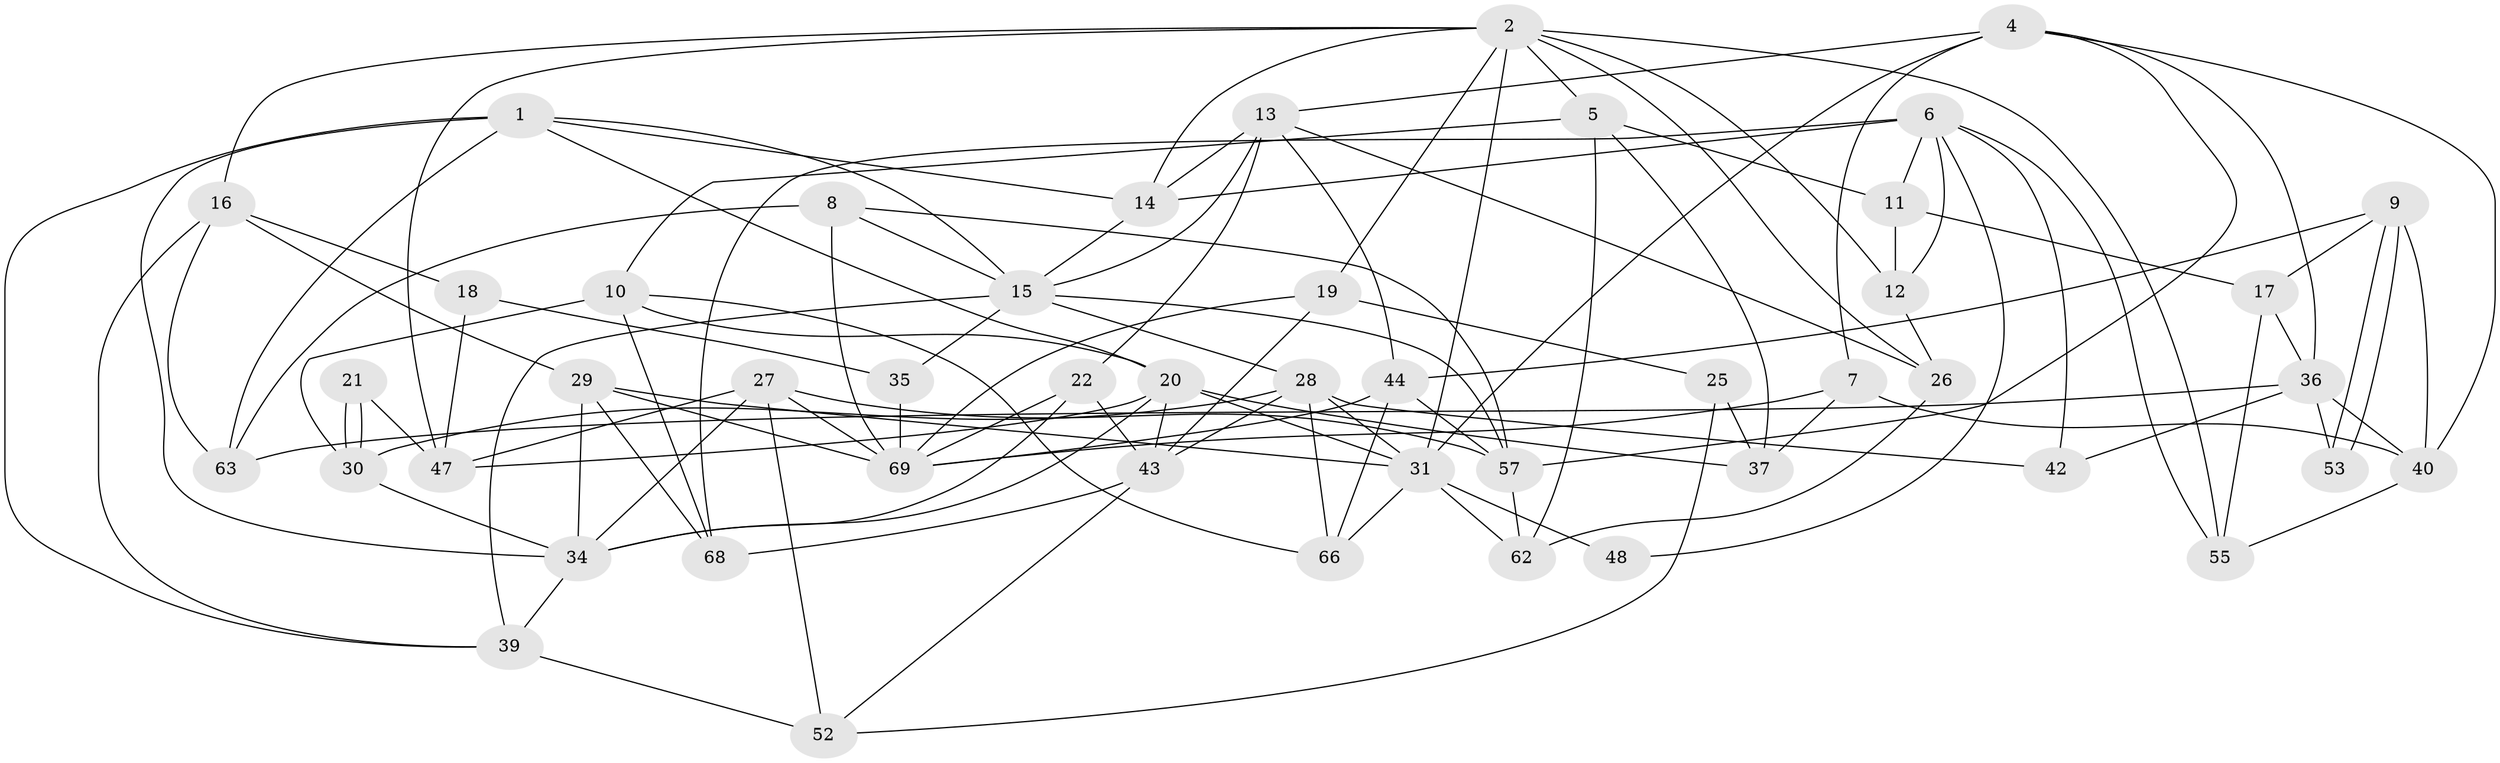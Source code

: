 // Generated by graph-tools (version 1.1) at 2025/23/03/03/25 07:23:59]
// undirected, 48 vertices, 118 edges
graph export_dot {
graph [start="1"]
  node [color=gray90,style=filled];
  1 [super="+54"];
  2 [super="+3"];
  4 [super="+50"];
  5 [super="+51"];
  6 [super="+73"];
  7 [super="+64"];
  8;
  9 [super="+46"];
  10;
  11;
  12 [super="+24"];
  13 [super="+33"];
  14;
  15 [super="+38"];
  16;
  17;
  18 [super="+45"];
  19;
  20 [super="+32"];
  21;
  22 [super="+23"];
  25;
  26 [super="+74"];
  27;
  28 [super="+41"];
  29 [super="+56"];
  30;
  31 [super="+49"];
  34 [super="+65"];
  35;
  36 [super="+58"];
  37;
  39 [super="+67"];
  40 [super="+59"];
  42;
  43 [super="+61"];
  44;
  47 [super="+70"];
  48;
  52;
  53;
  55;
  57 [super="+60"];
  62;
  63 [super="+71"];
  66;
  68;
  69 [super="+72"];
  1 -- 20;
  1 -- 34;
  1 -- 14;
  1 -- 63;
  1 -- 15;
  1 -- 39;
  2 -- 12;
  2 -- 55;
  2 -- 31;
  2 -- 26;
  2 -- 16;
  2 -- 19;
  2 -- 14;
  2 -- 47;
  2 -- 5;
  4 -- 7;
  4 -- 13;
  4 -- 31;
  4 -- 36;
  4 -- 57;
  4 -- 40;
  5 -- 11;
  5 -- 10;
  5 -- 37;
  5 -- 62;
  6 -- 14;
  6 -- 11 [weight=2];
  6 -- 48;
  6 -- 68;
  6 -- 55;
  6 -- 42;
  6 -- 12;
  7 -- 40;
  7 -- 69;
  7 -- 37;
  8 -- 15;
  8 -- 63;
  8 -- 69;
  8 -- 57;
  9 -- 53;
  9 -- 53;
  9 -- 17;
  9 -- 40;
  9 -- 44;
  10 -- 30;
  10 -- 20;
  10 -- 66;
  10 -- 68;
  11 -- 17;
  11 -- 12;
  12 -- 26 [weight=2];
  13 -- 22;
  13 -- 26;
  13 -- 44;
  13 -- 14;
  13 -- 15;
  14 -- 15;
  15 -- 35;
  15 -- 39;
  15 -- 57;
  15 -- 28;
  16 -- 39;
  16 -- 29;
  16 -- 18;
  16 -- 63;
  17 -- 36;
  17 -- 55;
  18 -- 35;
  18 -- 47;
  19 -- 25;
  19 -- 43;
  19 -- 69;
  20 -- 34;
  20 -- 47;
  20 -- 31;
  20 -- 43;
  20 -- 37;
  21 -- 30;
  21 -- 30;
  21 -- 47;
  22 -- 43;
  22 -- 69;
  22 -- 34;
  25 -- 37;
  25 -- 52;
  26 -- 62;
  27 -- 52;
  27 -- 69;
  27 -- 34;
  27 -- 57;
  27 -- 47;
  28 -- 30;
  28 -- 42;
  28 -- 66;
  28 -- 43;
  28 -- 31;
  29 -- 31;
  29 -- 69;
  29 -- 68;
  29 -- 34;
  30 -- 34;
  31 -- 66;
  31 -- 48;
  31 -- 62;
  34 -- 39;
  35 -- 69;
  36 -- 63;
  36 -- 53;
  36 -- 40;
  36 -- 42;
  39 -- 52;
  40 -- 55;
  43 -- 52;
  43 -- 68;
  44 -- 66;
  44 -- 57;
  44 -- 69;
  57 -- 62;
}
